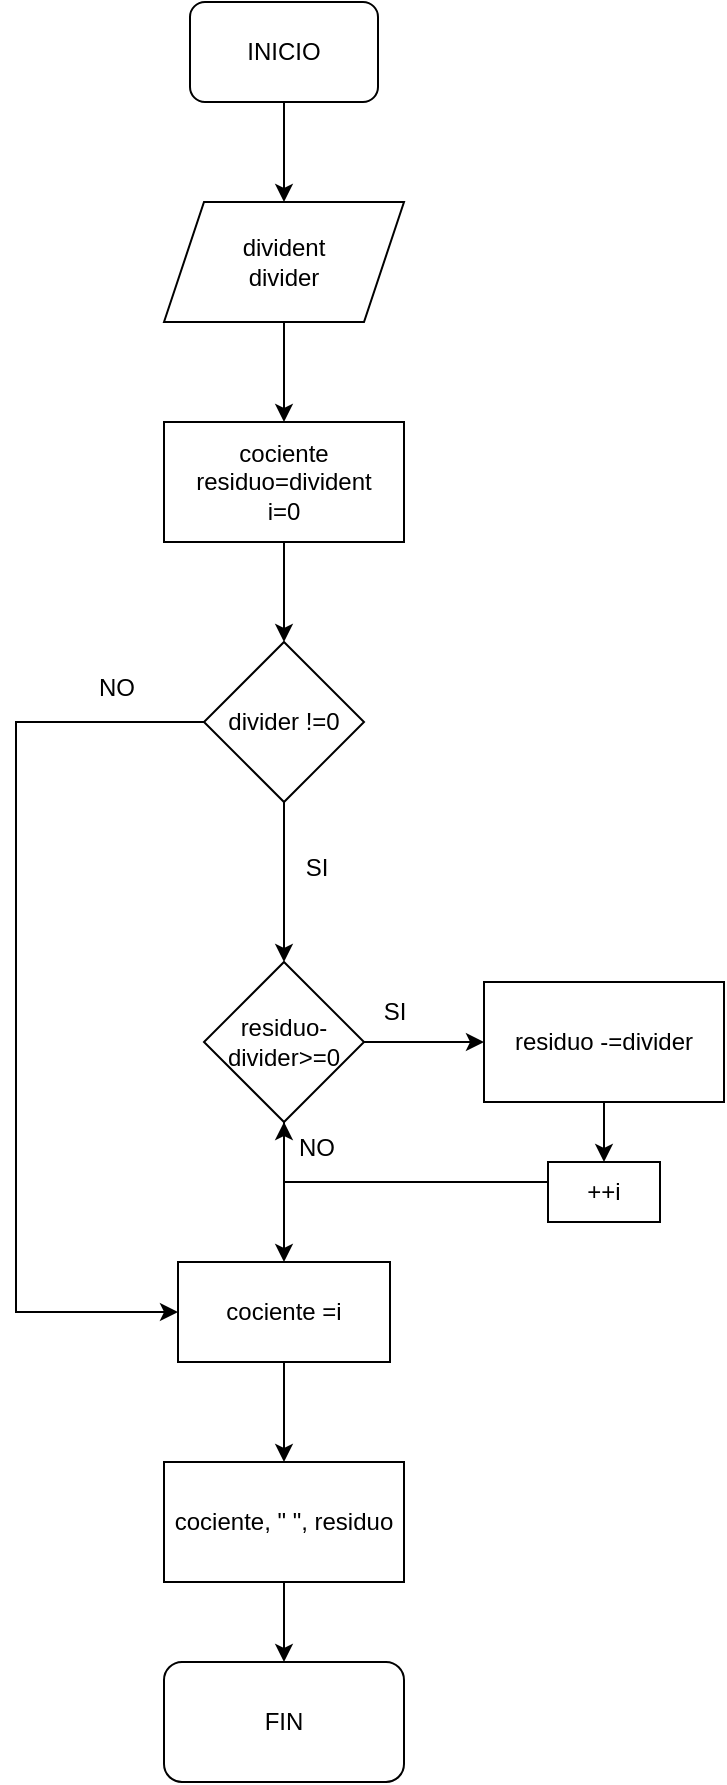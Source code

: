 <mxfile version="24.4.0" type="github">
  <diagram name="Página-1" id="K4TC5vR2KJ3JZp3WbKIz">
    <mxGraphModel dx="603" dy="442" grid="1" gridSize="10" guides="1" tooltips="1" connect="1" arrows="1" fold="1" page="1" pageScale="1" pageWidth="827" pageHeight="1169" math="0" shadow="0">
      <root>
        <mxCell id="0" />
        <mxCell id="1" parent="0" />
        <mxCell id="Ww6WIZnPR_xOlYPMYmwE-3" value="" style="edgeStyle=orthogonalEdgeStyle;rounded=0;orthogonalLoop=1;jettySize=auto;html=1;" edge="1" parent="1" source="Ww6WIZnPR_xOlYPMYmwE-1" target="Ww6WIZnPR_xOlYPMYmwE-2">
          <mxGeometry relative="1" as="geometry" />
        </mxCell>
        <mxCell id="Ww6WIZnPR_xOlYPMYmwE-1" value="INICIO" style="rounded=1;whiteSpace=wrap;html=1;" vertex="1" parent="1">
          <mxGeometry x="367" y="40" width="94" height="50" as="geometry" />
        </mxCell>
        <mxCell id="Ww6WIZnPR_xOlYPMYmwE-5" value="" style="edgeStyle=orthogonalEdgeStyle;rounded=0;orthogonalLoop=1;jettySize=auto;html=1;" edge="1" parent="1" source="Ww6WIZnPR_xOlYPMYmwE-2" target="Ww6WIZnPR_xOlYPMYmwE-4">
          <mxGeometry relative="1" as="geometry" />
        </mxCell>
        <mxCell id="Ww6WIZnPR_xOlYPMYmwE-2" value="divident&lt;div&gt;divider&lt;/div&gt;" style="shape=parallelogram;perimeter=parallelogramPerimeter;whiteSpace=wrap;html=1;fixedSize=1;" vertex="1" parent="1">
          <mxGeometry x="354" y="140" width="120" height="60" as="geometry" />
        </mxCell>
        <mxCell id="Ww6WIZnPR_xOlYPMYmwE-7" value="" style="edgeStyle=orthogonalEdgeStyle;rounded=0;orthogonalLoop=1;jettySize=auto;html=1;" edge="1" parent="1" source="Ww6WIZnPR_xOlYPMYmwE-4" target="Ww6WIZnPR_xOlYPMYmwE-6">
          <mxGeometry relative="1" as="geometry" />
        </mxCell>
        <mxCell id="Ww6WIZnPR_xOlYPMYmwE-4" value="cociente&lt;div&gt;residuo=divident&lt;/div&gt;&lt;div&gt;i=0&lt;/div&gt;" style="whiteSpace=wrap;html=1;" vertex="1" parent="1">
          <mxGeometry x="354" y="250" width="120" height="60" as="geometry" />
        </mxCell>
        <mxCell id="Ww6WIZnPR_xOlYPMYmwE-9" value="" style="edgeStyle=orthogonalEdgeStyle;rounded=0;orthogonalLoop=1;jettySize=auto;html=1;" edge="1" parent="1" source="Ww6WIZnPR_xOlYPMYmwE-6" target="Ww6WIZnPR_xOlYPMYmwE-8">
          <mxGeometry relative="1" as="geometry" />
        </mxCell>
        <mxCell id="Ww6WIZnPR_xOlYPMYmwE-23" value="" style="edgeStyle=orthogonalEdgeStyle;rounded=0;orthogonalLoop=1;jettySize=auto;html=1;" edge="1" parent="1" source="Ww6WIZnPR_xOlYPMYmwE-6" target="Ww6WIZnPR_xOlYPMYmwE-16">
          <mxGeometry relative="1" as="geometry">
            <mxPoint x="254" y="400" as="targetPoint" />
            <Array as="points">
              <mxPoint x="280" y="400" />
              <mxPoint x="280" y="695" />
            </Array>
          </mxGeometry>
        </mxCell>
        <mxCell id="Ww6WIZnPR_xOlYPMYmwE-6" value="divider !=0" style="rhombus;whiteSpace=wrap;html=1;" vertex="1" parent="1">
          <mxGeometry x="374" y="360" width="80" height="80" as="geometry" />
        </mxCell>
        <mxCell id="Ww6WIZnPR_xOlYPMYmwE-11" value="" style="edgeStyle=orthogonalEdgeStyle;rounded=0;orthogonalLoop=1;jettySize=auto;html=1;" edge="1" parent="1" source="Ww6WIZnPR_xOlYPMYmwE-8" target="Ww6WIZnPR_xOlYPMYmwE-10">
          <mxGeometry relative="1" as="geometry" />
        </mxCell>
        <mxCell id="Ww6WIZnPR_xOlYPMYmwE-17" value="" style="edgeStyle=orthogonalEdgeStyle;rounded=0;orthogonalLoop=1;jettySize=auto;html=1;" edge="1" parent="1" source="Ww6WIZnPR_xOlYPMYmwE-8" target="Ww6WIZnPR_xOlYPMYmwE-16">
          <mxGeometry relative="1" as="geometry" />
        </mxCell>
        <mxCell id="Ww6WIZnPR_xOlYPMYmwE-8" value="residuo-divider&amp;gt;=0" style="rhombus;whiteSpace=wrap;html=1;" vertex="1" parent="1">
          <mxGeometry x="374" y="520" width="80" height="80" as="geometry" />
        </mxCell>
        <mxCell id="Ww6WIZnPR_xOlYPMYmwE-13" value="" style="edgeStyle=orthogonalEdgeStyle;rounded=0;orthogonalLoop=1;jettySize=auto;html=1;" edge="1" parent="1" source="Ww6WIZnPR_xOlYPMYmwE-10" target="Ww6WIZnPR_xOlYPMYmwE-12">
          <mxGeometry relative="1" as="geometry" />
        </mxCell>
        <mxCell id="Ww6WIZnPR_xOlYPMYmwE-10" value="residuo -=divider" style="whiteSpace=wrap;html=1;" vertex="1" parent="1">
          <mxGeometry x="514" y="530" width="120" height="60" as="geometry" />
        </mxCell>
        <mxCell id="Ww6WIZnPR_xOlYPMYmwE-24" value="" style="edgeStyle=orthogonalEdgeStyle;rounded=0;orthogonalLoop=1;jettySize=auto;html=1;entryX=0.5;entryY=1;entryDx=0;entryDy=0;" edge="1" parent="1" source="Ww6WIZnPR_xOlYPMYmwE-12" target="Ww6WIZnPR_xOlYPMYmwE-8">
          <mxGeometry relative="1" as="geometry">
            <Array as="points">
              <mxPoint x="414" y="630" />
            </Array>
          </mxGeometry>
        </mxCell>
        <mxCell id="Ww6WIZnPR_xOlYPMYmwE-12" value="++i" style="whiteSpace=wrap;html=1;" vertex="1" parent="1">
          <mxGeometry x="546" y="620" width="56" height="30" as="geometry" />
        </mxCell>
        <mxCell id="Ww6WIZnPR_xOlYPMYmwE-19" value="" style="edgeStyle=orthogonalEdgeStyle;rounded=0;orthogonalLoop=1;jettySize=auto;html=1;" edge="1" parent="1" source="Ww6WIZnPR_xOlYPMYmwE-16" target="Ww6WIZnPR_xOlYPMYmwE-18">
          <mxGeometry relative="1" as="geometry" />
        </mxCell>
        <mxCell id="Ww6WIZnPR_xOlYPMYmwE-16" value="cociente =i" style="whiteSpace=wrap;html=1;" vertex="1" parent="1">
          <mxGeometry x="361" y="670" width="106" height="50" as="geometry" />
        </mxCell>
        <mxCell id="Ww6WIZnPR_xOlYPMYmwE-21" value="" style="edgeStyle=orthogonalEdgeStyle;rounded=0;orthogonalLoop=1;jettySize=auto;html=1;" edge="1" parent="1" source="Ww6WIZnPR_xOlYPMYmwE-18" target="Ww6WIZnPR_xOlYPMYmwE-20">
          <mxGeometry relative="1" as="geometry" />
        </mxCell>
        <mxCell id="Ww6WIZnPR_xOlYPMYmwE-18" value="cociente, &quot; &quot;, residuo" style="whiteSpace=wrap;html=1;" vertex="1" parent="1">
          <mxGeometry x="354" y="770" width="120" height="60" as="geometry" />
        </mxCell>
        <mxCell id="Ww6WIZnPR_xOlYPMYmwE-20" value="FIN" style="rounded=1;whiteSpace=wrap;html=1;" vertex="1" parent="1">
          <mxGeometry x="354" y="870" width="120" height="60" as="geometry" />
        </mxCell>
        <mxCell id="Ww6WIZnPR_xOlYPMYmwE-25" value="NO" style="text;html=1;align=center;verticalAlign=middle;resizable=0;points=[];autosize=1;strokeColor=none;fillColor=none;" vertex="1" parent="1">
          <mxGeometry x="310" y="368" width="40" height="30" as="geometry" />
        </mxCell>
        <mxCell id="Ww6WIZnPR_xOlYPMYmwE-26" value="SI" style="text;html=1;align=center;verticalAlign=middle;resizable=0;points=[];autosize=1;strokeColor=none;fillColor=none;" vertex="1" parent="1">
          <mxGeometry x="415" y="458" width="30" height="30" as="geometry" />
        </mxCell>
        <mxCell id="Ww6WIZnPR_xOlYPMYmwE-27" value="SI" style="text;html=1;align=center;verticalAlign=middle;resizable=0;points=[];autosize=1;strokeColor=none;fillColor=none;" vertex="1" parent="1">
          <mxGeometry x="454" y="530" width="30" height="30" as="geometry" />
        </mxCell>
        <mxCell id="Ww6WIZnPR_xOlYPMYmwE-29" value="NO" style="text;html=1;align=center;verticalAlign=middle;resizable=0;points=[];autosize=1;strokeColor=none;fillColor=none;" vertex="1" parent="1">
          <mxGeometry x="410" y="598" width="40" height="30" as="geometry" />
        </mxCell>
      </root>
    </mxGraphModel>
  </diagram>
</mxfile>
